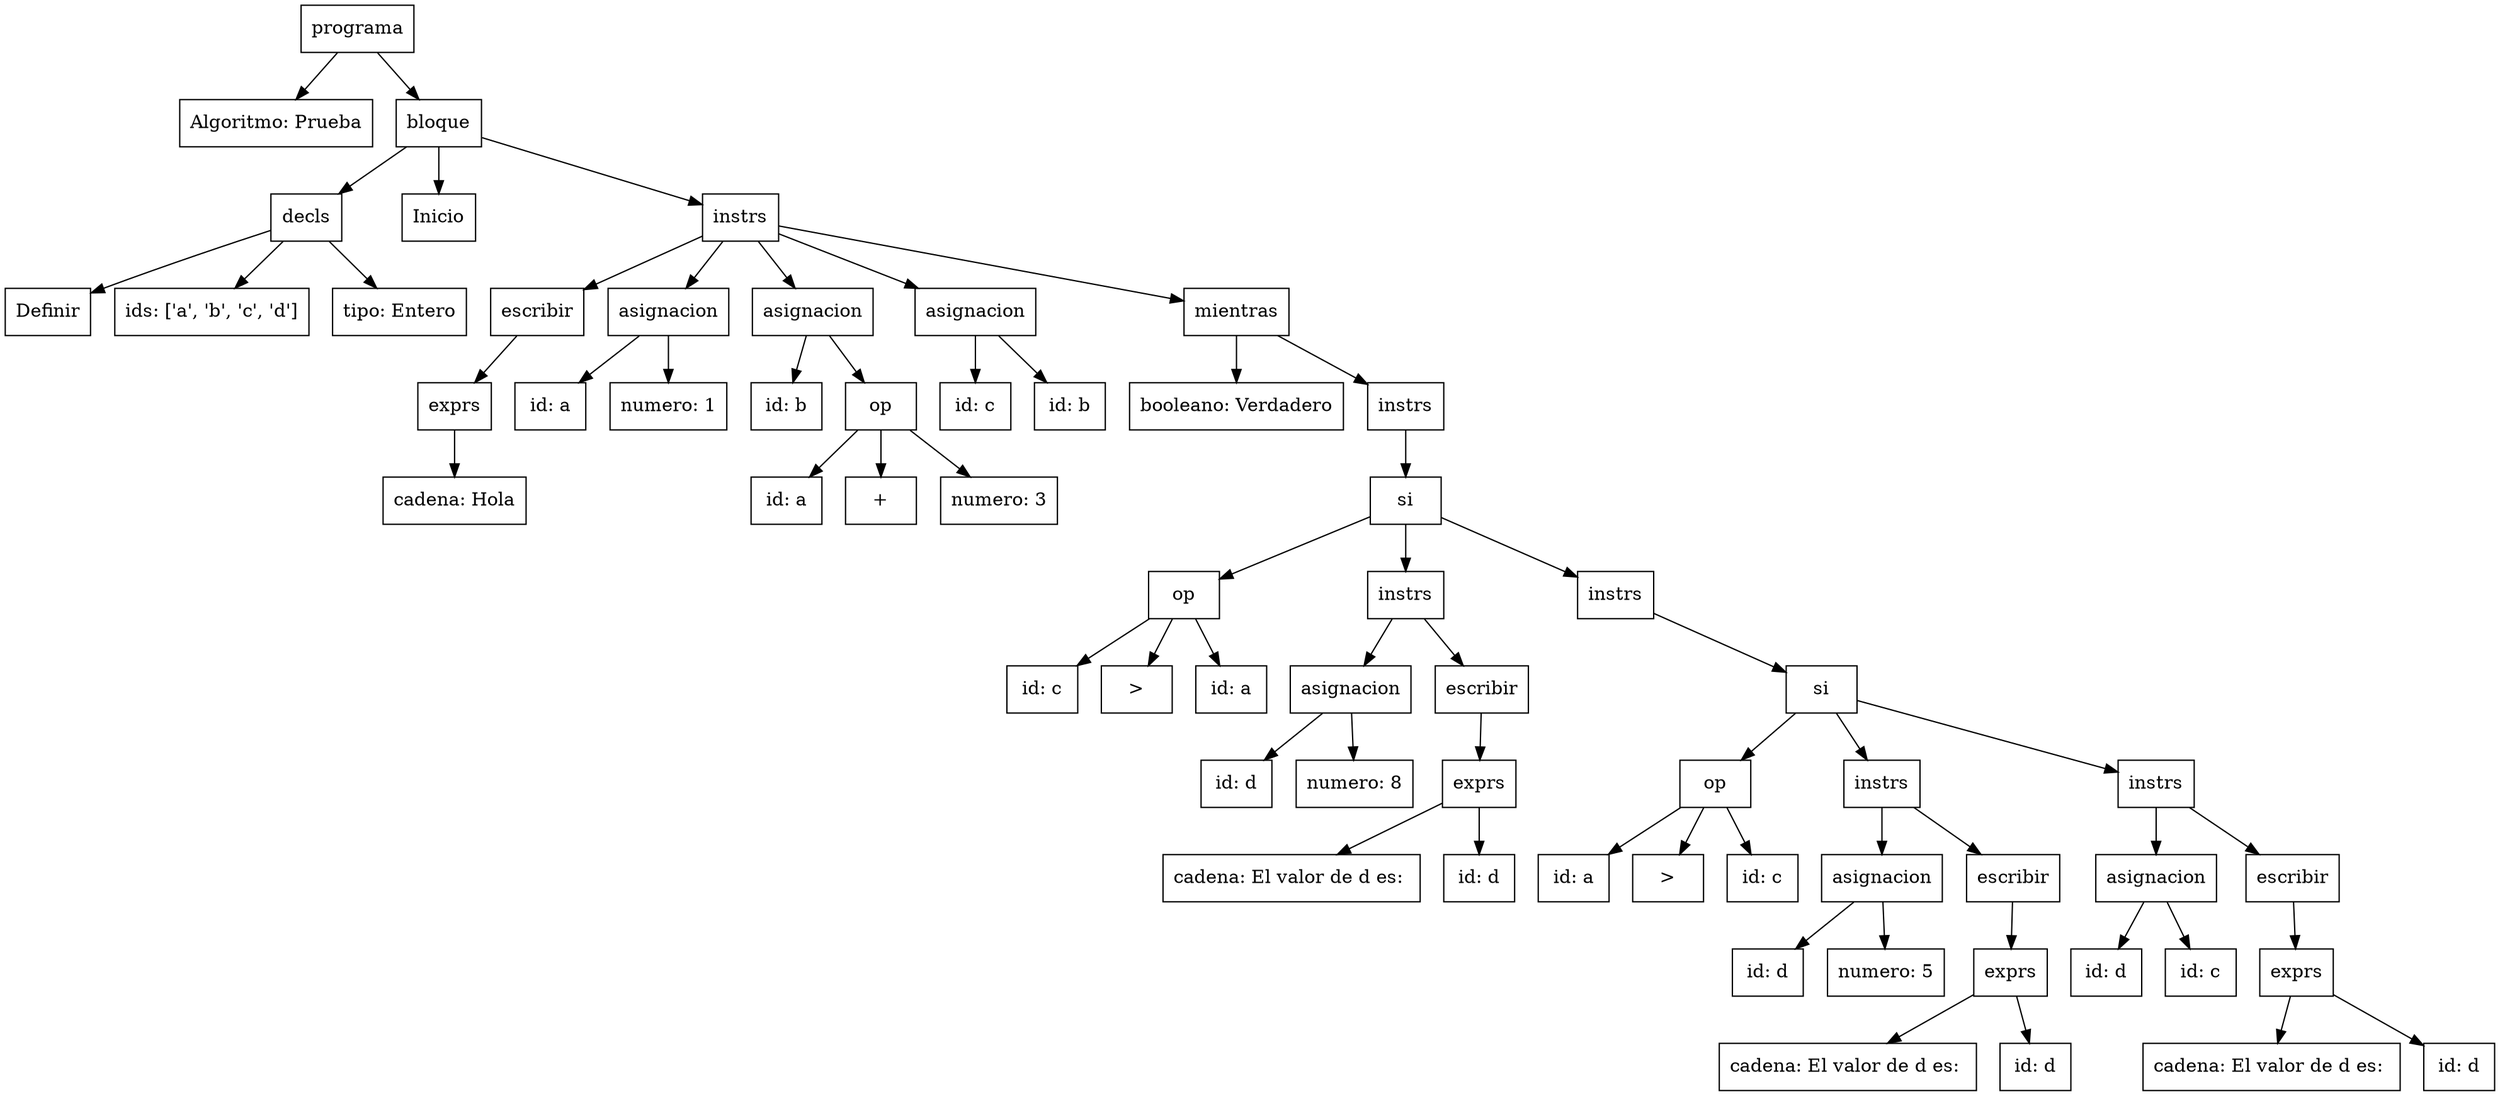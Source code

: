 digraph AST {
  node [shape=box];
  n0 [label="programa"];
  n1 [label="Algoritmo: Prueba"];
  n0 -> n1;
  n2 [label="bloque"];
  n3 [label="decls"];
  n4 [label="Definir"];
  n3 -> n4;
  n5 [label="ids: ['a', 'b', 'c', 'd']"];
  n3 -> n5;
  n6 [label="tipo: Entero"];
  n3 -> n6;
  n2 -> n3;
  n7 [label="Inicio"];
  n2 -> n7;
  n8 [label="instrs"];
  n9 [label="escribir"];
  n10 [label="exprs"];
  n11 [label="cadena: Hola"];
  n10 -> n11;
  n9 -> n10;
  n8 -> n9;
  n12 [label="asignacion"];
  n13 [label="id: a"];
  n12 -> n13;
  n14 [label="numero: 1"];
  n12 -> n14;
  n8 -> n12;
  n15 [label="asignacion"];
  n16 [label="id: b"];
  n15 -> n16;
  n17 [label="op"];
  n18 [label="id: a"];
  n17 -> n18;
  n19 [label="+"];
  n17 -> n19;
  n20 [label="numero: 3"];
  n17 -> n20;
  n15 -> n17;
  n8 -> n15;
  n21 [label="asignacion"];
  n22 [label="id: c"];
  n21 -> n22;
  n23 [label="id: b"];
  n21 -> n23;
  n8 -> n21;
  n24 [label="mientras"];
  n25 [label="booleano: Verdadero"];
  n24 -> n25;
  n26 [label="instrs"];
  n27 [label="si"];
  n28 [label="op"];
  n29 [label="id: c"];
  n28 -> n29;
  n30 [label=">"];
  n28 -> n30;
  n31 [label="id: a"];
  n28 -> n31;
  n27 -> n28;
  n32 [label="instrs"];
  n33 [label="asignacion"];
  n34 [label="id: d"];
  n33 -> n34;
  n35 [label="numero: 8"];
  n33 -> n35;
  n32 -> n33;
  n36 [label="escribir"];
  n37 [label="exprs"];
  n38 [label="cadena: El valor de d es: "];
  n37 -> n38;
  n39 [label="id: d"];
  n37 -> n39;
  n36 -> n37;
  n32 -> n36;
  n27 -> n32;
  n40 [label="instrs"];
  n41 [label="si"];
  n42 [label="op"];
  n43 [label="id: a"];
  n42 -> n43;
  n44 [label=">"];
  n42 -> n44;
  n45 [label="id: c"];
  n42 -> n45;
  n41 -> n42;
  n46 [label="instrs"];
  n47 [label="asignacion"];
  n48 [label="id: d"];
  n47 -> n48;
  n49 [label="numero: 5"];
  n47 -> n49;
  n46 -> n47;
  n50 [label="escribir"];
  n51 [label="exprs"];
  n52 [label="cadena: El valor de d es: "];
  n51 -> n52;
  n53 [label="id: d"];
  n51 -> n53;
  n50 -> n51;
  n46 -> n50;
  n41 -> n46;
  n54 [label="instrs"];
  n55 [label="asignacion"];
  n56 [label="id: d"];
  n55 -> n56;
  n57 [label="id: c"];
  n55 -> n57;
  n54 -> n55;
  n58 [label="escribir"];
  n59 [label="exprs"];
  n60 [label="cadena: El valor de d es: "];
  n59 -> n60;
  n61 [label="id: d"];
  n59 -> n61;
  n58 -> n59;
  n54 -> n58;
  n41 -> n54;
  n40 -> n41;
  n27 -> n40;
  n26 -> n27;
  n24 -> n26;
  n8 -> n24;
  n2 -> n8;
  n0 -> n2;
}